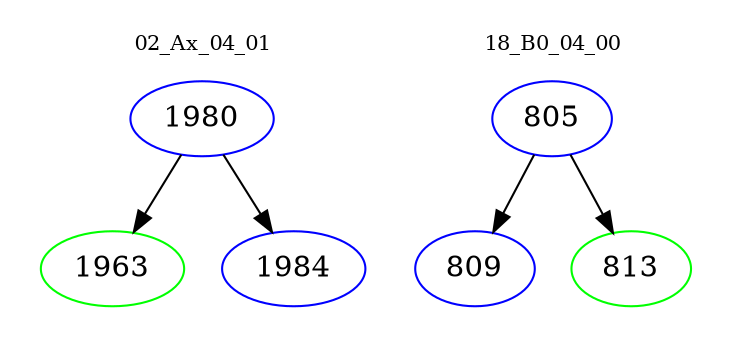 digraph{
subgraph cluster_0 {
color = white
label = "02_Ax_04_01";
fontsize=10;
T0_1980 [label="1980", color="blue"]
T0_1980 -> T0_1963 [color="black"]
T0_1963 [label="1963", color="green"]
T0_1980 -> T0_1984 [color="black"]
T0_1984 [label="1984", color="blue"]
}
subgraph cluster_1 {
color = white
label = "18_B0_04_00";
fontsize=10;
T1_805 [label="805", color="blue"]
T1_805 -> T1_809 [color="black"]
T1_809 [label="809", color="blue"]
T1_805 -> T1_813 [color="black"]
T1_813 [label="813", color="green"]
}
}
